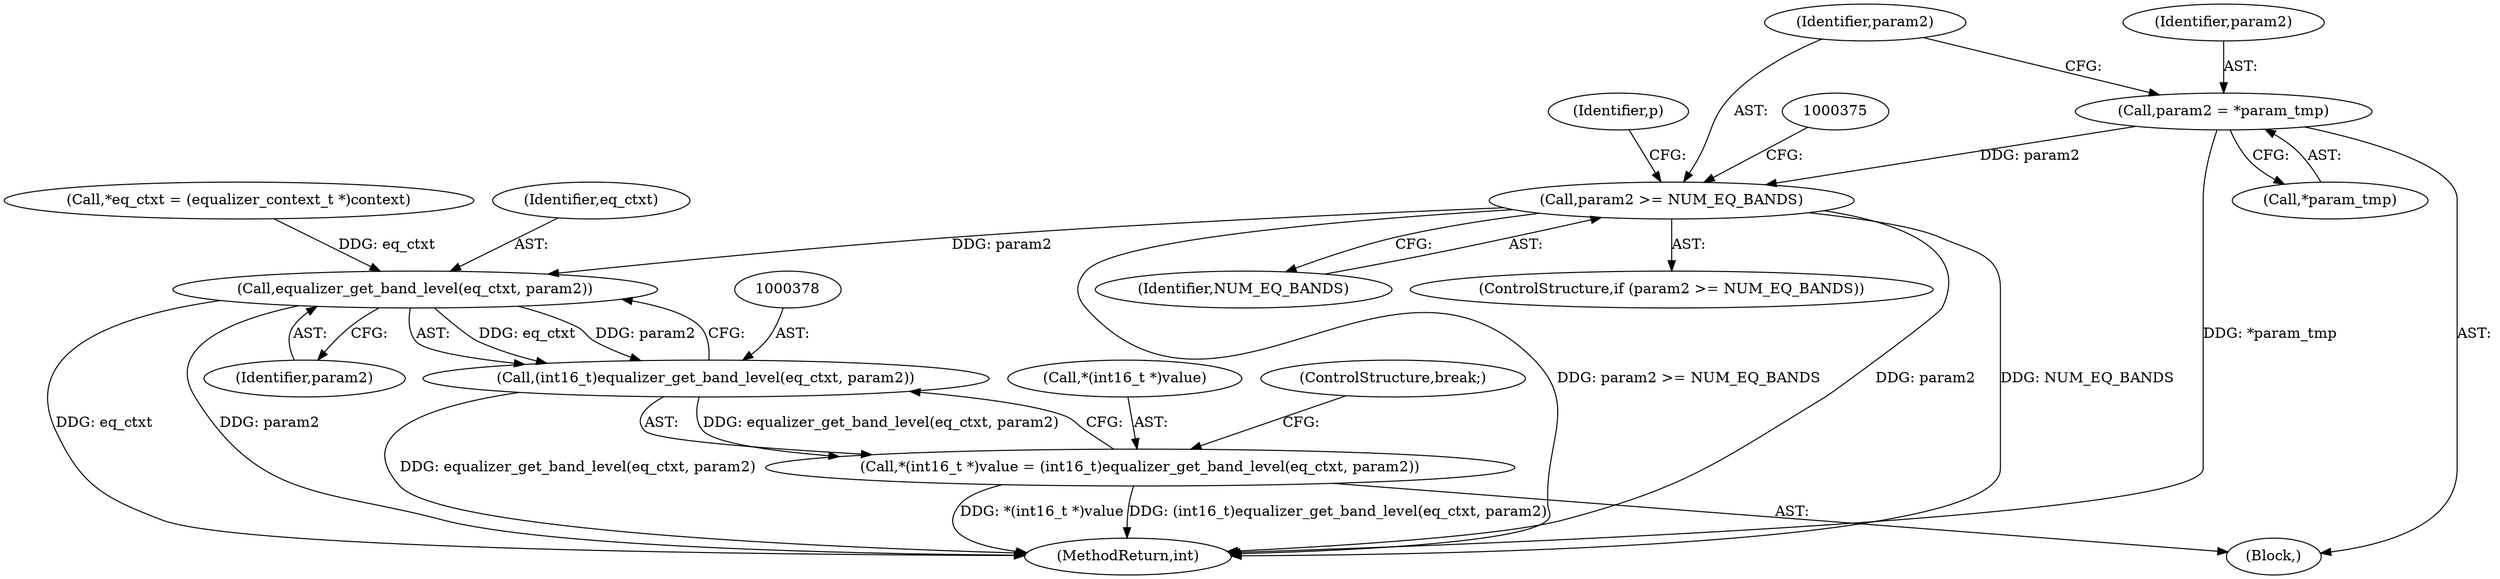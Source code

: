 digraph "1_Android_d72ea85c78a1a68bf99fd5804ad9784b4102fe57@del" {
"1000361" [label="(Call,param2 >= NUM_EQ_BANDS)"];
"1000356" [label="(Call,param2 = *param_tmp)"];
"1000379" [label="(Call,equalizer_get_band_level(eq_ctxt, param2))"];
"1000377" [label="(Call,(int16_t)equalizer_get_band_level(eq_ctxt, param2))"];
"1000372" [label="(Call,*(int16_t *)value = (int16_t)equalizer_get_band_level(eq_ctxt, param2))"];
"1000367" [label="(Identifier,p)"];
"1000377" [label="(Call,(int16_t)equalizer_get_band_level(eq_ctxt, param2))"];
"1000381" [label="(Identifier,param2)"];
"1000361" [label="(Call,param2 >= NUM_EQ_BANDS)"];
"1000106" [label="(Call,*eq_ctxt = (equalizer_context_t *)context)"];
"1000606" [label="(MethodReturn,int)"];
"1000358" [label="(Call,*param_tmp)"];
"1000372" [label="(Call,*(int16_t *)value = (int16_t)equalizer_get_band_level(eq_ctxt, param2))"];
"1000379" [label="(Call,equalizer_get_band_level(eq_ctxt, param2))"];
"1000363" [label="(Identifier,NUM_EQ_BANDS)"];
"1000360" [label="(ControlStructure,if (param2 >= NUM_EQ_BANDS))"];
"1000356" [label="(Call,param2 = *param_tmp)"];
"1000380" [label="(Identifier,eq_ctxt)"];
"1000382" [label="(ControlStructure,break;)"];
"1000362" [label="(Identifier,param2)"];
"1000357" [label="(Identifier,param2)"];
"1000373" [label="(Call,*(int16_t *)value)"];
"1000318" [label="(Block,)"];
"1000361" -> "1000360"  [label="AST: "];
"1000361" -> "1000363"  [label="CFG: "];
"1000362" -> "1000361"  [label="AST: "];
"1000363" -> "1000361"  [label="AST: "];
"1000367" -> "1000361"  [label="CFG: "];
"1000375" -> "1000361"  [label="CFG: "];
"1000361" -> "1000606"  [label="DDG: param2 >= NUM_EQ_BANDS"];
"1000361" -> "1000606"  [label="DDG: param2"];
"1000361" -> "1000606"  [label="DDG: NUM_EQ_BANDS"];
"1000356" -> "1000361"  [label="DDG: param2"];
"1000361" -> "1000379"  [label="DDG: param2"];
"1000356" -> "1000318"  [label="AST: "];
"1000356" -> "1000358"  [label="CFG: "];
"1000357" -> "1000356"  [label="AST: "];
"1000358" -> "1000356"  [label="AST: "];
"1000362" -> "1000356"  [label="CFG: "];
"1000356" -> "1000606"  [label="DDG: *param_tmp"];
"1000379" -> "1000377"  [label="AST: "];
"1000379" -> "1000381"  [label="CFG: "];
"1000380" -> "1000379"  [label="AST: "];
"1000381" -> "1000379"  [label="AST: "];
"1000377" -> "1000379"  [label="CFG: "];
"1000379" -> "1000606"  [label="DDG: eq_ctxt"];
"1000379" -> "1000606"  [label="DDG: param2"];
"1000379" -> "1000377"  [label="DDG: eq_ctxt"];
"1000379" -> "1000377"  [label="DDG: param2"];
"1000106" -> "1000379"  [label="DDG: eq_ctxt"];
"1000377" -> "1000372"  [label="AST: "];
"1000378" -> "1000377"  [label="AST: "];
"1000372" -> "1000377"  [label="CFG: "];
"1000377" -> "1000606"  [label="DDG: equalizer_get_band_level(eq_ctxt, param2)"];
"1000377" -> "1000372"  [label="DDG: equalizer_get_band_level(eq_ctxt, param2)"];
"1000372" -> "1000318"  [label="AST: "];
"1000373" -> "1000372"  [label="AST: "];
"1000382" -> "1000372"  [label="CFG: "];
"1000372" -> "1000606"  [label="DDG: (int16_t)equalizer_get_band_level(eq_ctxt, param2)"];
"1000372" -> "1000606"  [label="DDG: *(int16_t *)value"];
}
